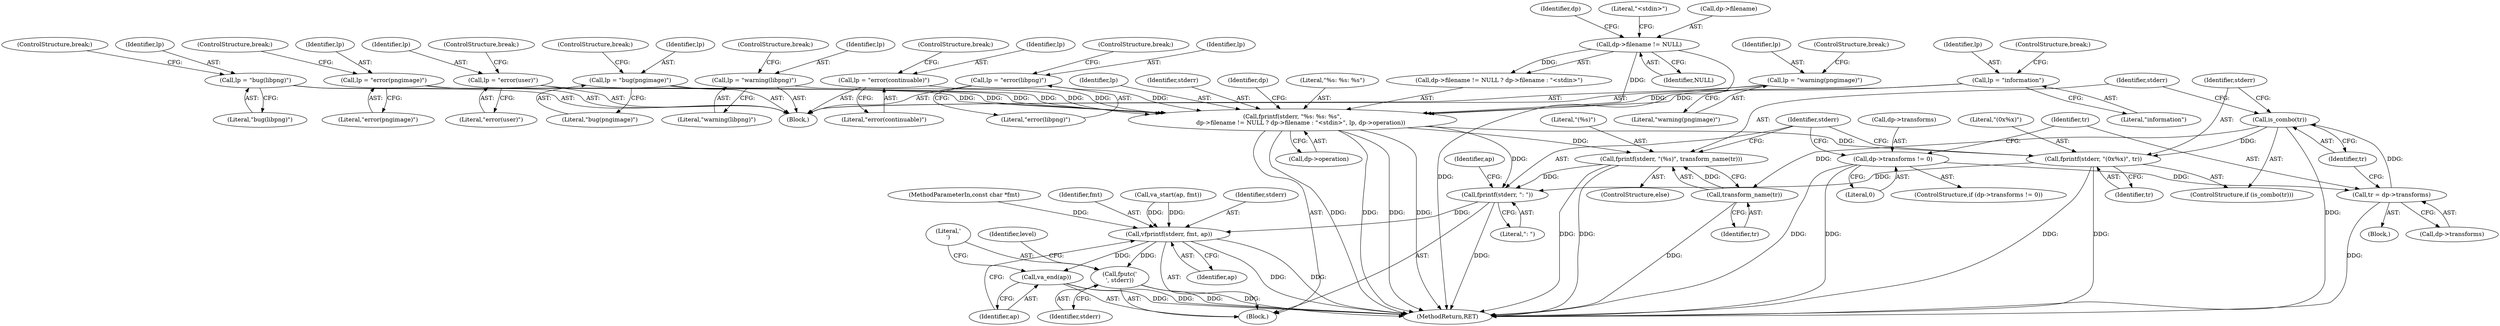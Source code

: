 digraph "0_Android_9d4853418ab2f754c2b63e091c29c5529b8b86ca_22@API" {
"1000225" [label="(Call,fprintf(stderr, \": \"))"];
"1000220" [label="(Call,fprintf(stderr, \"(%s)\", transform_name(tr)))"];
"1000182" [label="(Call,fprintf(stderr, \"%s: %s: %s\",\n         dp->filename != NULL ? dp->filename : \"<stdin>\", lp, dp->operation))"];
"1000186" [label="(Call,dp->filename != NULL)"];
"1000158" [label="(Call,lp = \"bug(libpng)\")"];
"1000163" [label="(Call,lp = \"error(pngimage)\")"];
"1000168" [label="(Call,lp = \"error(user)\")"];
"1000178" [label="(Call,lp = \"bug(pngimage)\")"];
"1000138" [label="(Call,lp = \"warning(libpng)\")"];
"1000148" [label="(Call,lp = \"error(continuable)\")"];
"1000153" [label="(Call,lp = \"error(libpng)\")"];
"1000143" [label="(Call,lp = \"warning(pngimage)\")"];
"1000133" [label="(Call,lp = \"information\")"];
"1000223" [label="(Call,transform_name(tr))"];
"1000213" [label="(Call,is_combo(tr))"];
"1000207" [label="(Call,tr = dp->transforms)"];
"1000200" [label="(Call,dp->transforms != 0)"];
"1000215" [label="(Call,fprintf(stderr, \"(0x%x)\", tr))"];
"1000231" [label="(Call,vfprintf(stderr, fmt, ap))"];
"1000235" [label="(Call,va_end(ap))"];
"1000237" [label="(Call,fputc('\n', stderr))"];
"1000195" [label="(Identifier,lp)"];
"1000228" [label="(Call,va_start(ap, fmt))"];
"1000180" [label="(Literal,\"bug(pngimage)\")"];
"1000140" [label="(Literal,\"warning(libpng)\")"];
"1000153" [label="(Call,lp = \"error(libpng)\")"];
"1000235" [label="(Call,va_end(ap))"];
"1000155" [label="(Literal,\"error(libpng)\")"];
"1000150" [label="(Literal,\"error(continuable)\")"];
"1000192" [label="(Identifier,dp)"];
"1000216" [label="(Identifier,stderr)"];
"1000239" [label="(Identifier,stderr)"];
"1000169" [label="(Identifier,lp)"];
"1000145" [label="(Literal,\"warning(pngimage)\")"];
"1000212" [label="(ControlStructure,if (is_combo(tr)))"];
"1000236" [label="(Identifier,ap)"];
"1000217" [label="(Literal,\"(0x%x)\")"];
"1000166" [label="(ControlStructure,break;)"];
"1000181" [label="(ControlStructure,break;)"];
"1000182" [label="(Call,fprintf(stderr, \"%s: %s: %s\",\n         dp->filename != NULL ? dp->filename : \"<stdin>\", lp, dp->operation))"];
"1000194" [label="(Literal,\"<stdin>\")"];
"1000213" [label="(Call,is_combo(tr))"];
"1000226" [label="(Identifier,stderr)"];
"1000141" [label="(ControlStructure,break;)"];
"1000183" [label="(Identifier,stderr)"];
"1000156" [label="(ControlStructure,break;)"];
"1000163" [label="(Call,lp = \"error(pngimage)\")"];
"1000135" [label="(Literal,\"information\")"];
"1000233" [label="(Identifier,fmt)"];
"1000219" [label="(ControlStructure,else)"];
"1000232" [label="(Identifier,stderr)"];
"1000209" [label="(Call,dp->transforms)"];
"1000185" [label="(Call,dp->filename != NULL ? dp->filename : \"<stdin>\")"];
"1000222" [label="(Literal,\"(%s)\")"];
"1000260" [label="(MethodReturn,RET)"];
"1000229" [label="(Identifier,ap)"];
"1000134" [label="(Identifier,lp)"];
"1000220" [label="(Call,fprintf(stderr, \"(%s)\", transform_name(tr)))"];
"1000207" [label="(Call,tr = dp->transforms)"];
"1000126" [label="(Block,)"];
"1000238" [label="(Literal,'\n')"];
"1000199" [label="(ControlStructure,if (dp->transforms != 0))"];
"1000158" [label="(Call,lp = \"bug(libpng)\")"];
"1000214" [label="(Identifier,tr)"];
"1000204" [label="(Literal,0)"];
"1000234" [label="(Identifier,ap)"];
"1000171" [label="(ControlStructure,break;)"];
"1000143" [label="(Call,lp = \"warning(pngimage)\")"];
"1000154" [label="(Identifier,lp)"];
"1000138" [label="(Call,lp = \"warning(libpng)\")"];
"1000237" [label="(Call,fputc('\n', stderr))"];
"1000170" [label="(Literal,\"error(user)\")"];
"1000223" [label="(Call,transform_name(tr))"];
"1000151" [label="(ControlStructure,break;)"];
"1000164" [label="(Identifier,lp)"];
"1000165" [label="(Literal,\"error(pngimage)\")"];
"1000107" [label="(MethodParameterIn,const char *fmt)"];
"1000202" [label="(Identifier,dp)"];
"1000149" [label="(Identifier,lp)"];
"1000187" [label="(Call,dp->filename)"];
"1000196" [label="(Call,dp->operation)"];
"1000225" [label="(Call,fprintf(stderr, \": \"))"];
"1000231" [label="(Call,vfprintf(stderr, fmt, ap))"];
"1000148" [label="(Call,lp = \"error(continuable)\")"];
"1000146" [label="(ControlStructure,break;)"];
"1000243" [label="(Identifier,level)"];
"1000190" [label="(Identifier,NULL)"];
"1000144" [label="(Identifier,lp)"];
"1000200" [label="(Call,dp->transforms != 0)"];
"1000168" [label="(Call,lp = \"error(user)\")"];
"1000227" [label="(Literal,\": \")"];
"1000186" [label="(Call,dp->filename != NULL)"];
"1000136" [label="(ControlStructure,break;)"];
"1000161" [label="(ControlStructure,break;)"];
"1000160" [label="(Literal,\"bug(libpng)\")"];
"1000131" [label="(Block,)"];
"1000133" [label="(Call,lp = \"information\")"];
"1000221" [label="(Identifier,stderr)"];
"1000184" [label="(Literal,\"%s: %s: %s\")"];
"1000178" [label="(Call,lp = \"bug(pngimage)\")"];
"1000201" [label="(Call,dp->transforms)"];
"1000139" [label="(Identifier,lp)"];
"1000224" [label="(Identifier,tr)"];
"1000159" [label="(Identifier,lp)"];
"1000208" [label="(Identifier,tr)"];
"1000218" [label="(Identifier,tr)"];
"1000179" [label="(Identifier,lp)"];
"1000205" [label="(Block,)"];
"1000215" [label="(Call,fprintf(stderr, \"(0x%x)\", tr))"];
"1000225" -> "1000126"  [label="AST: "];
"1000225" -> "1000227"  [label="CFG: "];
"1000226" -> "1000225"  [label="AST: "];
"1000227" -> "1000225"  [label="AST: "];
"1000229" -> "1000225"  [label="CFG: "];
"1000225" -> "1000260"  [label="DDG: "];
"1000220" -> "1000225"  [label="DDG: "];
"1000215" -> "1000225"  [label="DDG: "];
"1000182" -> "1000225"  [label="DDG: "];
"1000225" -> "1000231"  [label="DDG: "];
"1000220" -> "1000219"  [label="AST: "];
"1000220" -> "1000223"  [label="CFG: "];
"1000221" -> "1000220"  [label="AST: "];
"1000222" -> "1000220"  [label="AST: "];
"1000223" -> "1000220"  [label="AST: "];
"1000226" -> "1000220"  [label="CFG: "];
"1000220" -> "1000260"  [label="DDG: "];
"1000220" -> "1000260"  [label="DDG: "];
"1000182" -> "1000220"  [label="DDG: "];
"1000223" -> "1000220"  [label="DDG: "];
"1000182" -> "1000126"  [label="AST: "];
"1000182" -> "1000196"  [label="CFG: "];
"1000183" -> "1000182"  [label="AST: "];
"1000184" -> "1000182"  [label="AST: "];
"1000185" -> "1000182"  [label="AST: "];
"1000195" -> "1000182"  [label="AST: "];
"1000196" -> "1000182"  [label="AST: "];
"1000202" -> "1000182"  [label="CFG: "];
"1000182" -> "1000260"  [label="DDG: "];
"1000182" -> "1000260"  [label="DDG: "];
"1000182" -> "1000260"  [label="DDG: "];
"1000182" -> "1000260"  [label="DDG: "];
"1000186" -> "1000182"  [label="DDG: "];
"1000158" -> "1000182"  [label="DDG: "];
"1000163" -> "1000182"  [label="DDG: "];
"1000168" -> "1000182"  [label="DDG: "];
"1000178" -> "1000182"  [label="DDG: "];
"1000138" -> "1000182"  [label="DDG: "];
"1000148" -> "1000182"  [label="DDG: "];
"1000153" -> "1000182"  [label="DDG: "];
"1000143" -> "1000182"  [label="DDG: "];
"1000133" -> "1000182"  [label="DDG: "];
"1000182" -> "1000215"  [label="DDG: "];
"1000186" -> "1000185"  [label="AST: "];
"1000186" -> "1000190"  [label="CFG: "];
"1000187" -> "1000186"  [label="AST: "];
"1000190" -> "1000186"  [label="AST: "];
"1000192" -> "1000186"  [label="CFG: "];
"1000194" -> "1000186"  [label="CFG: "];
"1000186" -> "1000260"  [label="DDG: "];
"1000186" -> "1000185"  [label="DDG: "];
"1000158" -> "1000131"  [label="AST: "];
"1000158" -> "1000160"  [label="CFG: "];
"1000159" -> "1000158"  [label="AST: "];
"1000160" -> "1000158"  [label="AST: "];
"1000161" -> "1000158"  [label="CFG: "];
"1000163" -> "1000131"  [label="AST: "];
"1000163" -> "1000165"  [label="CFG: "];
"1000164" -> "1000163"  [label="AST: "];
"1000165" -> "1000163"  [label="AST: "];
"1000166" -> "1000163"  [label="CFG: "];
"1000168" -> "1000131"  [label="AST: "];
"1000168" -> "1000170"  [label="CFG: "];
"1000169" -> "1000168"  [label="AST: "];
"1000170" -> "1000168"  [label="AST: "];
"1000171" -> "1000168"  [label="CFG: "];
"1000178" -> "1000131"  [label="AST: "];
"1000178" -> "1000180"  [label="CFG: "];
"1000179" -> "1000178"  [label="AST: "];
"1000180" -> "1000178"  [label="AST: "];
"1000181" -> "1000178"  [label="CFG: "];
"1000138" -> "1000131"  [label="AST: "];
"1000138" -> "1000140"  [label="CFG: "];
"1000139" -> "1000138"  [label="AST: "];
"1000140" -> "1000138"  [label="AST: "];
"1000141" -> "1000138"  [label="CFG: "];
"1000148" -> "1000131"  [label="AST: "];
"1000148" -> "1000150"  [label="CFG: "];
"1000149" -> "1000148"  [label="AST: "];
"1000150" -> "1000148"  [label="AST: "];
"1000151" -> "1000148"  [label="CFG: "];
"1000153" -> "1000131"  [label="AST: "];
"1000153" -> "1000155"  [label="CFG: "];
"1000154" -> "1000153"  [label="AST: "];
"1000155" -> "1000153"  [label="AST: "];
"1000156" -> "1000153"  [label="CFG: "];
"1000143" -> "1000131"  [label="AST: "];
"1000143" -> "1000145"  [label="CFG: "];
"1000144" -> "1000143"  [label="AST: "];
"1000145" -> "1000143"  [label="AST: "];
"1000146" -> "1000143"  [label="CFG: "];
"1000133" -> "1000131"  [label="AST: "];
"1000133" -> "1000135"  [label="CFG: "];
"1000134" -> "1000133"  [label="AST: "];
"1000135" -> "1000133"  [label="AST: "];
"1000136" -> "1000133"  [label="CFG: "];
"1000223" -> "1000224"  [label="CFG: "];
"1000224" -> "1000223"  [label="AST: "];
"1000223" -> "1000260"  [label="DDG: "];
"1000213" -> "1000223"  [label="DDG: "];
"1000213" -> "1000212"  [label="AST: "];
"1000213" -> "1000214"  [label="CFG: "];
"1000214" -> "1000213"  [label="AST: "];
"1000216" -> "1000213"  [label="CFG: "];
"1000221" -> "1000213"  [label="CFG: "];
"1000213" -> "1000260"  [label="DDG: "];
"1000207" -> "1000213"  [label="DDG: "];
"1000213" -> "1000215"  [label="DDG: "];
"1000207" -> "1000205"  [label="AST: "];
"1000207" -> "1000209"  [label="CFG: "];
"1000208" -> "1000207"  [label="AST: "];
"1000209" -> "1000207"  [label="AST: "];
"1000214" -> "1000207"  [label="CFG: "];
"1000207" -> "1000260"  [label="DDG: "];
"1000200" -> "1000207"  [label="DDG: "];
"1000200" -> "1000199"  [label="AST: "];
"1000200" -> "1000204"  [label="CFG: "];
"1000201" -> "1000200"  [label="AST: "];
"1000204" -> "1000200"  [label="AST: "];
"1000208" -> "1000200"  [label="CFG: "];
"1000226" -> "1000200"  [label="CFG: "];
"1000200" -> "1000260"  [label="DDG: "];
"1000200" -> "1000260"  [label="DDG: "];
"1000215" -> "1000212"  [label="AST: "];
"1000215" -> "1000218"  [label="CFG: "];
"1000216" -> "1000215"  [label="AST: "];
"1000217" -> "1000215"  [label="AST: "];
"1000218" -> "1000215"  [label="AST: "];
"1000226" -> "1000215"  [label="CFG: "];
"1000215" -> "1000260"  [label="DDG: "];
"1000215" -> "1000260"  [label="DDG: "];
"1000231" -> "1000126"  [label="AST: "];
"1000231" -> "1000234"  [label="CFG: "];
"1000232" -> "1000231"  [label="AST: "];
"1000233" -> "1000231"  [label="AST: "];
"1000234" -> "1000231"  [label="AST: "];
"1000236" -> "1000231"  [label="CFG: "];
"1000231" -> "1000260"  [label="DDG: "];
"1000231" -> "1000260"  [label="DDG: "];
"1000228" -> "1000231"  [label="DDG: "];
"1000228" -> "1000231"  [label="DDG: "];
"1000107" -> "1000231"  [label="DDG: "];
"1000231" -> "1000235"  [label="DDG: "];
"1000231" -> "1000237"  [label="DDG: "];
"1000235" -> "1000126"  [label="AST: "];
"1000235" -> "1000236"  [label="CFG: "];
"1000236" -> "1000235"  [label="AST: "];
"1000238" -> "1000235"  [label="CFG: "];
"1000235" -> "1000260"  [label="DDG: "];
"1000235" -> "1000260"  [label="DDG: "];
"1000237" -> "1000126"  [label="AST: "];
"1000237" -> "1000239"  [label="CFG: "];
"1000238" -> "1000237"  [label="AST: "];
"1000239" -> "1000237"  [label="AST: "];
"1000243" -> "1000237"  [label="CFG: "];
"1000237" -> "1000260"  [label="DDG: "];
"1000237" -> "1000260"  [label="DDG: "];
}
